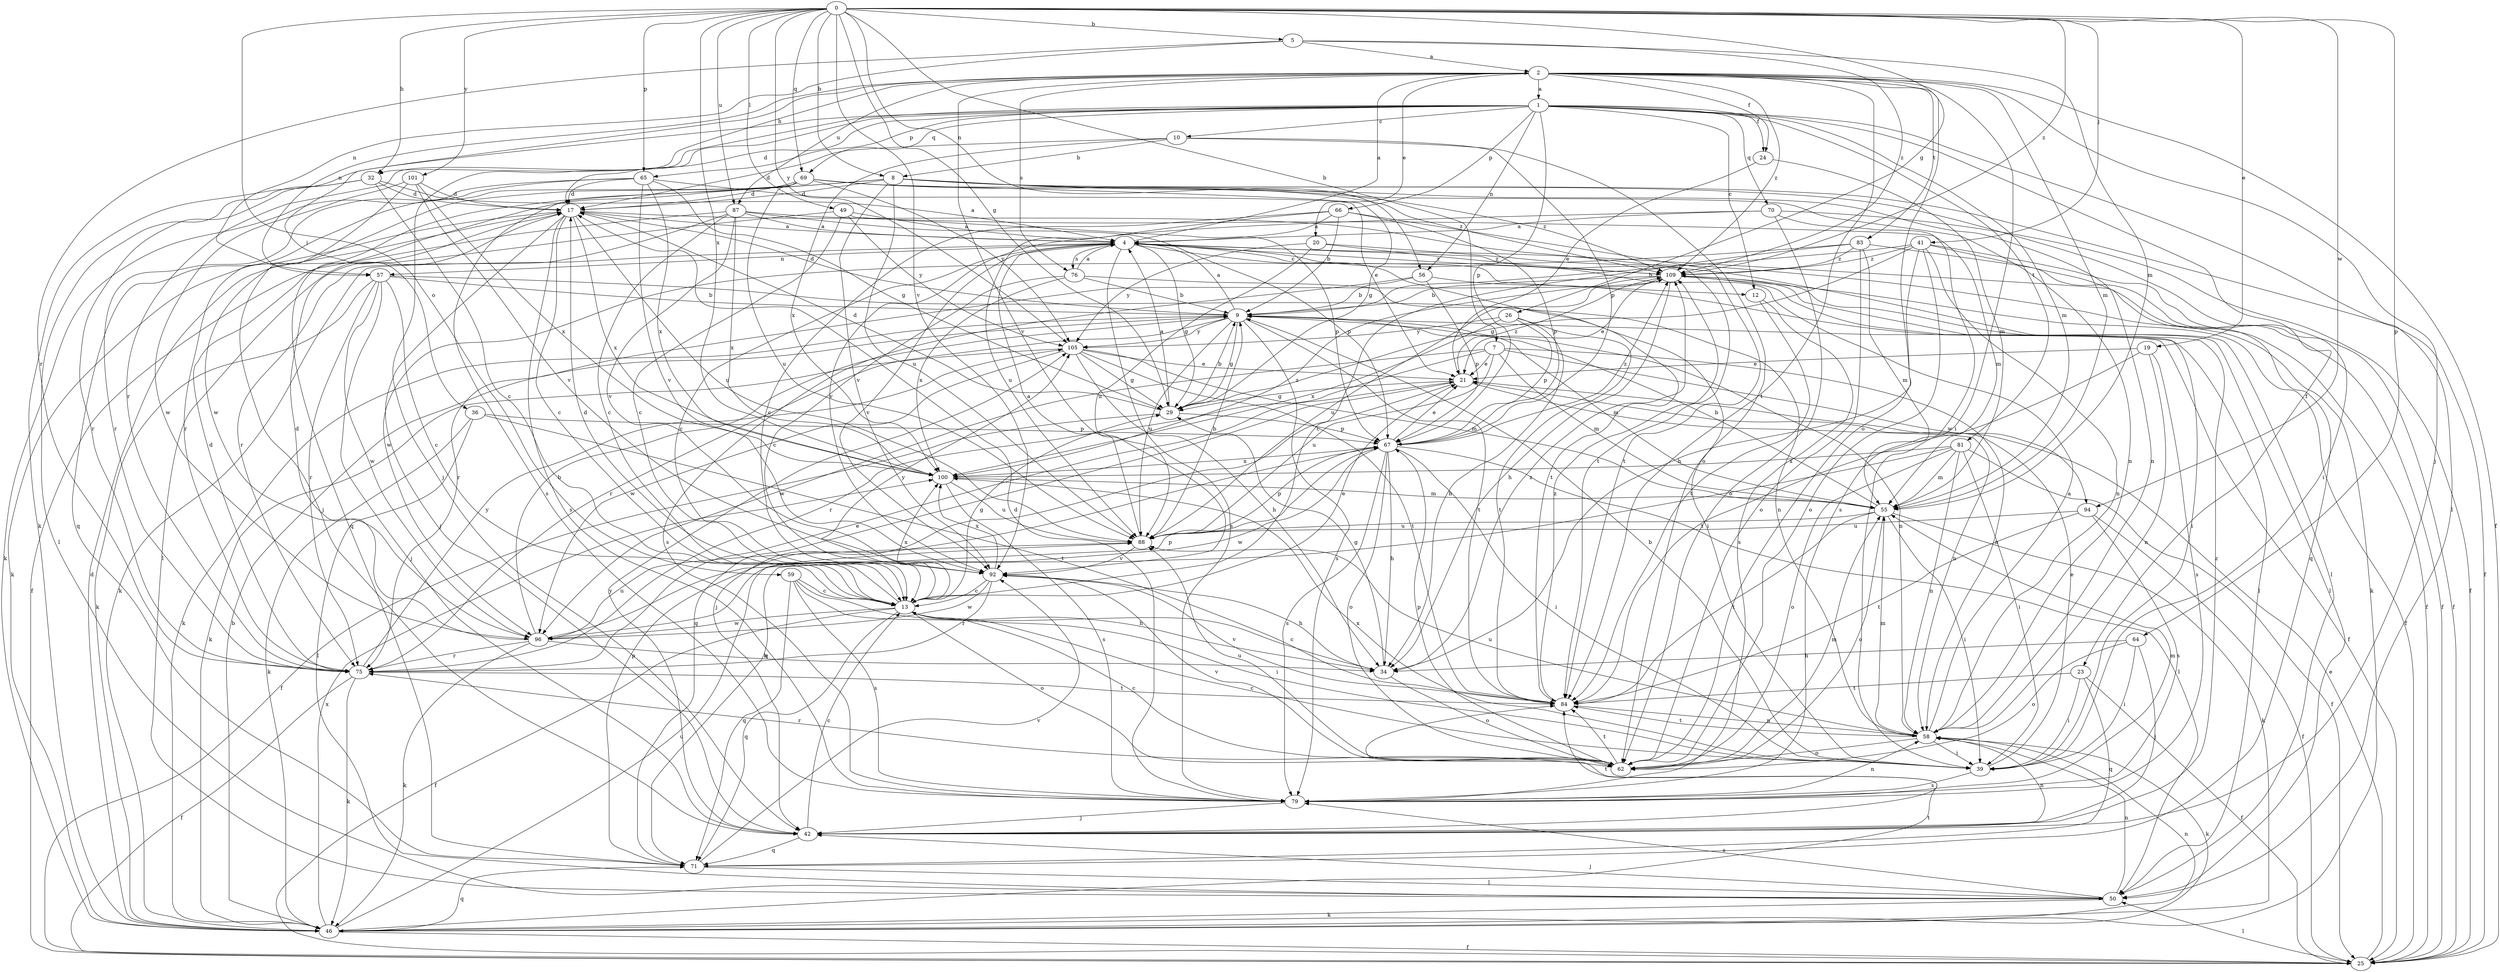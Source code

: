 strict digraph  {
0;
1;
2;
4;
5;
7;
8;
9;
10;
12;
13;
17;
19;
20;
21;
23;
24;
25;
26;
29;
32;
34;
36;
39;
41;
42;
46;
49;
50;
55;
56;
57;
58;
59;
62;
64;
65;
66;
67;
69;
70;
71;
75;
76;
79;
81;
83;
84;
87;
88;
92;
94;
96;
100;
101;
105;
109;
0 -> 5  [label=b];
0 -> 7  [label=b];
0 -> 8  [label=b];
0 -> 19  [label=e];
0 -> 26  [label=g];
0 -> 29  [label=g];
0 -> 32  [label=h];
0 -> 41  [label=j];
0 -> 49  [label=l];
0 -> 56  [label=n];
0 -> 59  [label=o];
0 -> 64  [label=p];
0 -> 65  [label=p];
0 -> 69  [label=q];
0 -> 87  [label=u];
0 -> 92  [label=v];
0 -> 94  [label=w];
0 -> 100  [label=x];
0 -> 101  [label=y];
0 -> 105  [label=y];
0 -> 109  [label=z];
1 -> 10  [label=c];
1 -> 12  [label=c];
1 -> 17  [label=d];
1 -> 23  [label=f];
1 -> 24  [label=f];
1 -> 42  [label=j];
1 -> 46  [label=k];
1 -> 50  [label=l];
1 -> 55  [label=m];
1 -> 56  [label=n];
1 -> 65  [label=p];
1 -> 66  [label=p];
1 -> 67  [label=p];
1 -> 69  [label=q];
1 -> 70  [label=q];
1 -> 75  [label=r];
1 -> 81  [label=t];
2 -> 1  [label=a];
2 -> 20  [label=e];
2 -> 24  [label=f];
2 -> 25  [label=f];
2 -> 32  [label=h];
2 -> 36  [label=i];
2 -> 39  [label=i];
2 -> 42  [label=j];
2 -> 55  [label=m];
2 -> 57  [label=n];
2 -> 62  [label=o];
2 -> 76  [label=s];
2 -> 83  [label=t];
2 -> 84  [label=t];
2 -> 87  [label=u];
2 -> 92  [label=v];
2 -> 109  [label=z];
4 -> 2  [label=a];
4 -> 12  [label=c];
4 -> 13  [label=c];
4 -> 25  [label=f];
4 -> 29  [label=g];
4 -> 46  [label=k];
4 -> 50  [label=l];
4 -> 57  [label=n];
4 -> 76  [label=s];
4 -> 79  [label=s];
4 -> 84  [label=t];
4 -> 92  [label=v];
4 -> 109  [label=z];
5 -> 2  [label=a];
5 -> 55  [label=m];
5 -> 57  [label=n];
5 -> 75  [label=r];
5 -> 109  [label=z];
7 -> 21  [label=e];
7 -> 55  [label=m];
7 -> 58  [label=n];
7 -> 75  [label=r];
7 -> 88  [label=u];
7 -> 94  [label=w];
7 -> 96  [label=w];
8 -> 17  [label=d];
8 -> 25  [label=f];
8 -> 39  [label=i];
8 -> 58  [label=n];
8 -> 71  [label=q];
8 -> 88  [label=u];
8 -> 92  [label=v];
8 -> 96  [label=w];
8 -> 109  [label=z];
9 -> 4  [label=a];
9 -> 17  [label=d];
9 -> 25  [label=f];
9 -> 29  [label=g];
9 -> 46  [label=k];
9 -> 55  [label=m];
9 -> 58  [label=n];
9 -> 75  [label=r];
9 -> 79  [label=s];
9 -> 84  [label=t];
9 -> 88  [label=u];
9 -> 105  [label=y];
10 -> 8  [label=b];
10 -> 17  [label=d];
10 -> 62  [label=o];
10 -> 67  [label=p];
10 -> 100  [label=x];
12 -> 79  [label=s];
12 -> 84  [label=t];
13 -> 17  [label=d];
13 -> 21  [label=e];
13 -> 25  [label=f];
13 -> 29  [label=g];
13 -> 62  [label=o];
13 -> 71  [label=q];
13 -> 96  [label=w];
13 -> 100  [label=x];
13 -> 105  [label=y];
17 -> 4  [label=a];
17 -> 13  [label=c];
17 -> 42  [label=j];
17 -> 46  [label=k];
17 -> 79  [label=s];
17 -> 84  [label=t];
17 -> 88  [label=u];
17 -> 100  [label=x];
19 -> 21  [label=e];
19 -> 58  [label=n];
19 -> 79  [label=s];
19 -> 84  [label=t];
20 -> 46  [label=k];
20 -> 88  [label=u];
20 -> 105  [label=y];
20 -> 109  [label=z];
21 -> 29  [label=g];
21 -> 42  [label=j];
21 -> 58  [label=n];
21 -> 71  [label=q];
21 -> 109  [label=z];
23 -> 25  [label=f];
23 -> 39  [label=i];
23 -> 71  [label=q];
23 -> 84  [label=t];
24 -> 21  [label=e];
24 -> 55  [label=m];
25 -> 21  [label=e];
25 -> 50  [label=l];
26 -> 34  [label=h];
26 -> 67  [label=p];
26 -> 84  [label=t];
26 -> 100  [label=x];
26 -> 105  [label=y];
29 -> 4  [label=a];
29 -> 9  [label=b];
29 -> 17  [label=d];
29 -> 25  [label=f];
29 -> 67  [label=p];
32 -> 4  [label=a];
32 -> 13  [label=c];
32 -> 17  [label=d];
32 -> 50  [label=l];
32 -> 75  [label=r];
34 -> 13  [label=c];
34 -> 29  [label=g];
34 -> 62  [label=o];
34 -> 109  [label=z];
36 -> 46  [label=k];
36 -> 50  [label=l];
36 -> 67  [label=p];
36 -> 84  [label=t];
39 -> 9  [label=b];
39 -> 13  [label=c];
39 -> 21  [label=e];
39 -> 79  [label=s];
39 -> 100  [label=x];
41 -> 9  [label=b];
41 -> 25  [label=f];
41 -> 29  [label=g];
41 -> 34  [label=h];
41 -> 58  [label=n];
41 -> 62  [label=o];
41 -> 71  [label=q];
41 -> 109  [label=z];
42 -> 13  [label=c];
42 -> 58  [label=n];
42 -> 71  [label=q];
42 -> 84  [label=t];
42 -> 105  [label=y];
42 -> 109  [label=z];
46 -> 9  [label=b];
46 -> 17  [label=d];
46 -> 25  [label=f];
46 -> 58  [label=n];
46 -> 71  [label=q];
46 -> 84  [label=t];
46 -> 88  [label=u];
46 -> 100  [label=x];
49 -> 4  [label=a];
49 -> 13  [label=c];
49 -> 50  [label=l];
49 -> 67  [label=p];
49 -> 105  [label=y];
50 -> 42  [label=j];
50 -> 46  [label=k];
50 -> 58  [label=n];
50 -> 79  [label=s];
55 -> 9  [label=b];
55 -> 39  [label=i];
55 -> 46  [label=k];
55 -> 62  [label=o];
55 -> 84  [label=t];
55 -> 88  [label=u];
56 -> 9  [label=b];
56 -> 50  [label=l];
56 -> 67  [label=p];
56 -> 79  [label=s];
57 -> 9  [label=b];
57 -> 13  [label=c];
57 -> 42  [label=j];
57 -> 46  [label=k];
57 -> 58  [label=n];
57 -> 75  [label=r];
57 -> 96  [label=w];
58 -> 4  [label=a];
58 -> 39  [label=i];
58 -> 46  [label=k];
58 -> 55  [label=m];
58 -> 62  [label=o];
58 -> 84  [label=t];
58 -> 88  [label=u];
59 -> 13  [label=c];
59 -> 34  [label=h];
59 -> 39  [label=i];
59 -> 71  [label=q];
59 -> 79  [label=s];
62 -> 13  [label=c];
62 -> 55  [label=m];
62 -> 67  [label=p];
62 -> 75  [label=r];
62 -> 84  [label=t];
62 -> 88  [label=u];
62 -> 92  [label=v];
64 -> 34  [label=h];
64 -> 39  [label=i];
64 -> 42  [label=j];
64 -> 62  [label=o];
65 -> 17  [label=d];
65 -> 21  [label=e];
65 -> 29  [label=g];
65 -> 46  [label=k];
65 -> 75  [label=r];
65 -> 92  [label=v];
65 -> 100  [label=x];
66 -> 4  [label=a];
66 -> 9  [label=b];
66 -> 13  [label=c];
66 -> 67  [label=p];
66 -> 84  [label=t];
66 -> 88  [label=u];
67 -> 21  [label=e];
67 -> 34  [label=h];
67 -> 39  [label=i];
67 -> 50  [label=l];
67 -> 62  [label=o];
67 -> 79  [label=s];
67 -> 96  [label=w];
67 -> 100  [label=x];
67 -> 109  [label=z];
69 -> 17  [label=d];
69 -> 29  [label=g];
69 -> 58  [label=n];
69 -> 71  [label=q];
69 -> 75  [label=r];
69 -> 79  [label=s];
69 -> 88  [label=u];
69 -> 105  [label=y];
69 -> 109  [label=z];
70 -> 4  [label=a];
70 -> 25  [label=f];
70 -> 62  [label=o];
70 -> 79  [label=s];
70 -> 92  [label=v];
71 -> 50  [label=l];
71 -> 67  [label=p];
71 -> 92  [label=v];
75 -> 17  [label=d];
75 -> 21  [label=e];
75 -> 25  [label=f];
75 -> 46  [label=k];
75 -> 84  [label=t];
75 -> 105  [label=y];
76 -> 4  [label=a];
76 -> 9  [label=b];
76 -> 13  [label=c];
76 -> 39  [label=i];
76 -> 100  [label=x];
79 -> 17  [label=d];
79 -> 42  [label=j];
79 -> 55  [label=m];
79 -> 58  [label=n];
81 -> 25  [label=f];
81 -> 39  [label=i];
81 -> 55  [label=m];
81 -> 58  [label=n];
81 -> 62  [label=o];
81 -> 71  [label=q];
81 -> 100  [label=x];
83 -> 13  [label=c];
83 -> 25  [label=f];
83 -> 55  [label=m];
83 -> 62  [label=o];
83 -> 96  [label=w];
83 -> 109  [label=z];
84 -> 58  [label=n];
84 -> 92  [label=v];
84 -> 109  [label=z];
87 -> 4  [label=a];
87 -> 13  [label=c];
87 -> 25  [label=f];
87 -> 55  [label=m];
87 -> 67  [label=p];
87 -> 75  [label=r];
87 -> 92  [label=v];
87 -> 100  [label=x];
88 -> 4  [label=a];
88 -> 9  [label=b];
88 -> 67  [label=p];
88 -> 92  [label=v];
92 -> 13  [label=c];
92 -> 34  [label=h];
92 -> 75  [label=r];
92 -> 96  [label=w];
92 -> 100  [label=x];
94 -> 25  [label=f];
94 -> 79  [label=s];
94 -> 84  [label=t];
94 -> 88  [label=u];
96 -> 9  [label=b];
96 -> 17  [label=d];
96 -> 34  [label=h];
96 -> 46  [label=k];
96 -> 67  [label=p];
96 -> 75  [label=r];
96 -> 88  [label=u];
100 -> 55  [label=m];
100 -> 79  [label=s];
100 -> 88  [label=u];
100 -> 109  [label=z];
101 -> 17  [label=d];
101 -> 42  [label=j];
101 -> 92  [label=v];
101 -> 96  [label=w];
101 -> 100  [label=x];
105 -> 21  [label=e];
105 -> 29  [label=g];
105 -> 34  [label=h];
105 -> 46  [label=k];
105 -> 55  [label=m];
105 -> 84  [label=t];
105 -> 96  [label=w];
109 -> 9  [label=b];
109 -> 21  [label=e];
109 -> 25  [label=f];
109 -> 34  [label=h];
109 -> 39  [label=i];
109 -> 50  [label=l];
109 -> 75  [label=r];
109 -> 88  [label=u];
}
